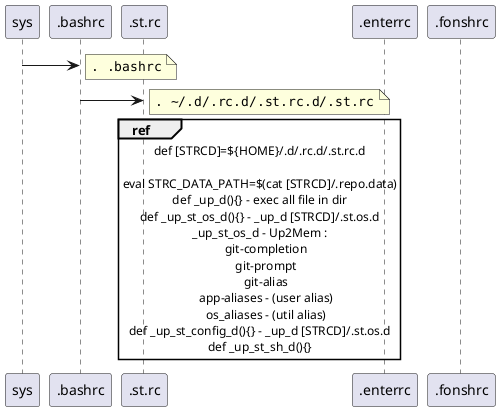 @startuml

participant sys
participant ".bashrc" as brc
participant ".st.rc" as st_rc
participant ".enterrc" as erc
participant ".fonshrc" as frc



' sys -> brc : . .bashrc
sys -> brc 


note right
<code>
. .bashrc
</code>
end note
brc -> st_rc
note right
<code>
. ~/.d/.rc.d/.st.rc.d/.st.rc
</code>
end note

ref over st_rc
def [STRCD]=${HOME}/.d/.rc.d/.st.rc.d

eval STRC_DATA_PATH=$(cat [STRCD]/.repo.data)
def _up_d(){} - exec all file in dir
def _up_st_os_d(){} - _up_d [STRCD]/.st.os.d
_up_st_os_d - Up2Mem :
    git-completion
    git-prompt
    git-alias
    app-aliases - (user alias)
    os_aliases - (util alias)
def _up_st_config_d(){} - _up_d [STRCD]/.st.os.d
def _up_st_sh_d(){}
end ref



@enduml